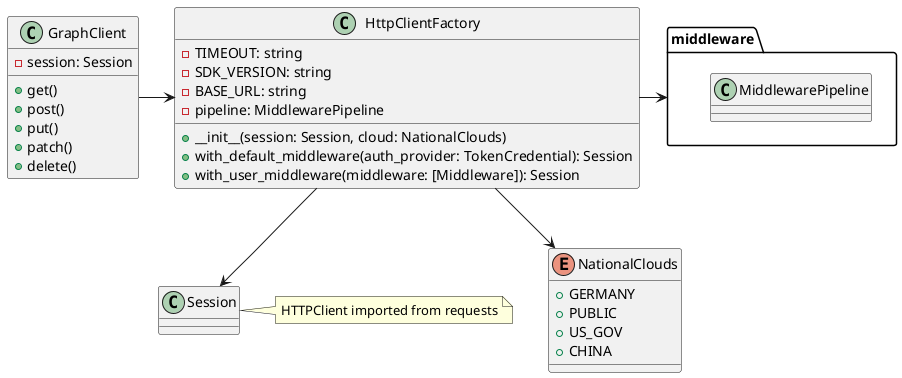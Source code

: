 @startuml ClientFactory
enum NationalClouds {
  +GERMANY
  +PUBLIC
  +US_GOV
  +CHINA
}

class HttpClientFactory {
  -TIMEOUT: string
  -SDK_VERSION: string
  -BASE_URL: string
  -pipeline: MiddlewarePipeline

  +__init__(session: Session, cloud: NationalClouds)
  +with_default_middleware(auth_provider: TokenCredential): Session
  +with_user_middleware(middleware: [Middleware]): Session
}


class Session {}

class GraphClient {
  -session: Session

  +get()
  +post()
  +put()
  +patch()
  +delete()
}

package "middleware" {
  class MiddlewarePipeline {}
}

HttpClientFactory --> NationalClouds
HttpClientFactory -right-> middleware
HttpClientFactory --> Session

GraphClient -right-> HttpClientFactory

note right of Session: HTTPClient imported from requests
@enduml